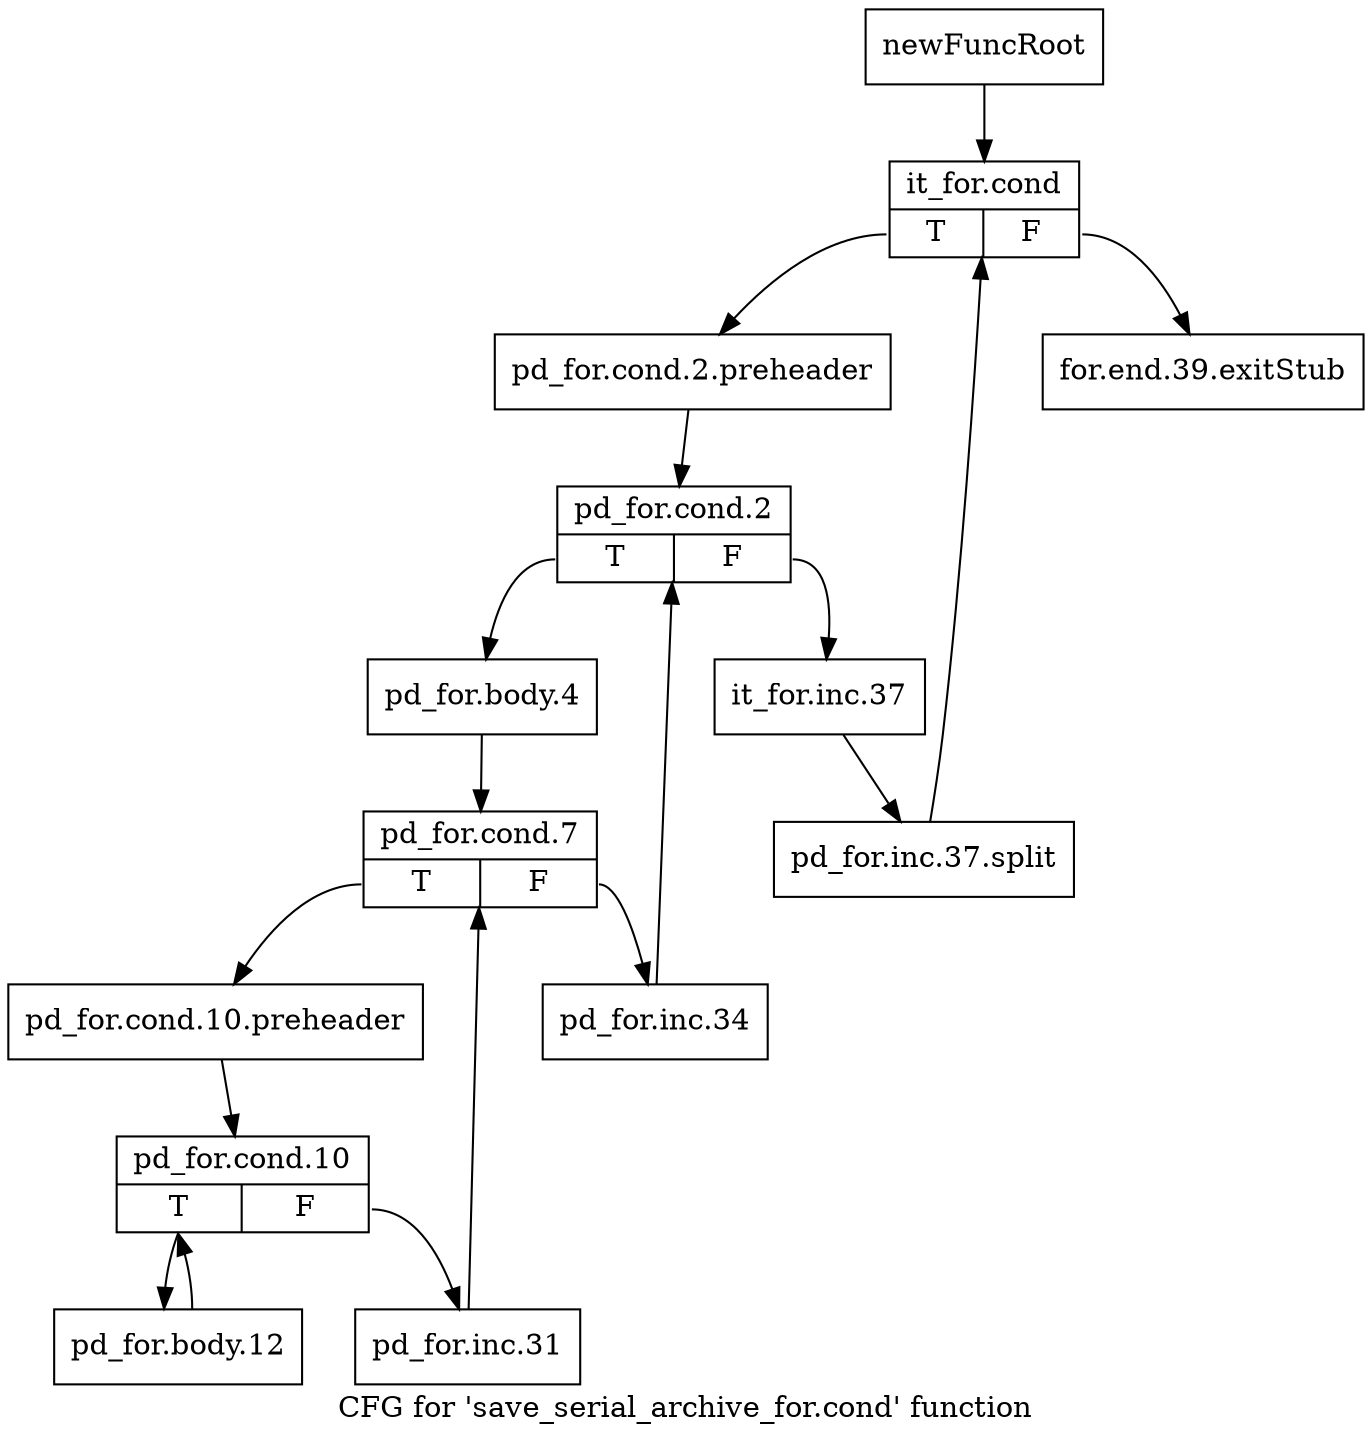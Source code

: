 digraph "CFG for 'save_serial_archive_for.cond' function" {
	label="CFG for 'save_serial_archive_for.cond' function";

	Node0x19fe480 [shape=record,label="{newFuncRoot}"];
	Node0x19fe480 -> Node0x19fe520;
	Node0x19fe4d0 [shape=record,label="{for.end.39.exitStub}"];
	Node0x19fe520 [shape=record,label="{it_for.cond|{<s0>T|<s1>F}}"];
	Node0x19fe520:s0 -> Node0x19fe570;
	Node0x19fe520:s1 -> Node0x19fe4d0;
	Node0x19fe570 [shape=record,label="{pd_for.cond.2.preheader}"];
	Node0x19fe570 -> Node0x19fe5c0;
	Node0x19fe5c0 [shape=record,label="{pd_for.cond.2|{<s0>T|<s1>F}}"];
	Node0x19fe5c0:s0 -> Node0x19fe660;
	Node0x19fe5c0:s1 -> Node0x19fe610;
	Node0x19fe610 [shape=record,label="{it_for.inc.37}"];
	Node0x19fe610 -> Node0x1b8d960;
	Node0x1b8d960 [shape=record,label="{pd_for.inc.37.split}"];
	Node0x1b8d960 -> Node0x19fe520;
	Node0x19fe660 [shape=record,label="{pd_for.body.4}"];
	Node0x19fe660 -> Node0x19fe6b0;
	Node0x19fe6b0 [shape=record,label="{pd_for.cond.7|{<s0>T|<s1>F}}"];
	Node0x19fe6b0:s0 -> Node0x19fe750;
	Node0x19fe6b0:s1 -> Node0x19fe700;
	Node0x19fe700 [shape=record,label="{pd_for.inc.34}"];
	Node0x19fe700 -> Node0x19fe5c0;
	Node0x19fe750 [shape=record,label="{pd_for.cond.10.preheader}"];
	Node0x19fe750 -> Node0x19fe7a0;
	Node0x19fe7a0 [shape=record,label="{pd_for.cond.10|{<s0>T|<s1>F}}"];
	Node0x19fe7a0:s0 -> Node0x19fe840;
	Node0x19fe7a0:s1 -> Node0x19fe7f0;
	Node0x19fe7f0 [shape=record,label="{pd_for.inc.31}"];
	Node0x19fe7f0 -> Node0x19fe6b0;
	Node0x19fe840 [shape=record,label="{pd_for.body.12}"];
	Node0x19fe840 -> Node0x19fe7a0;
}
